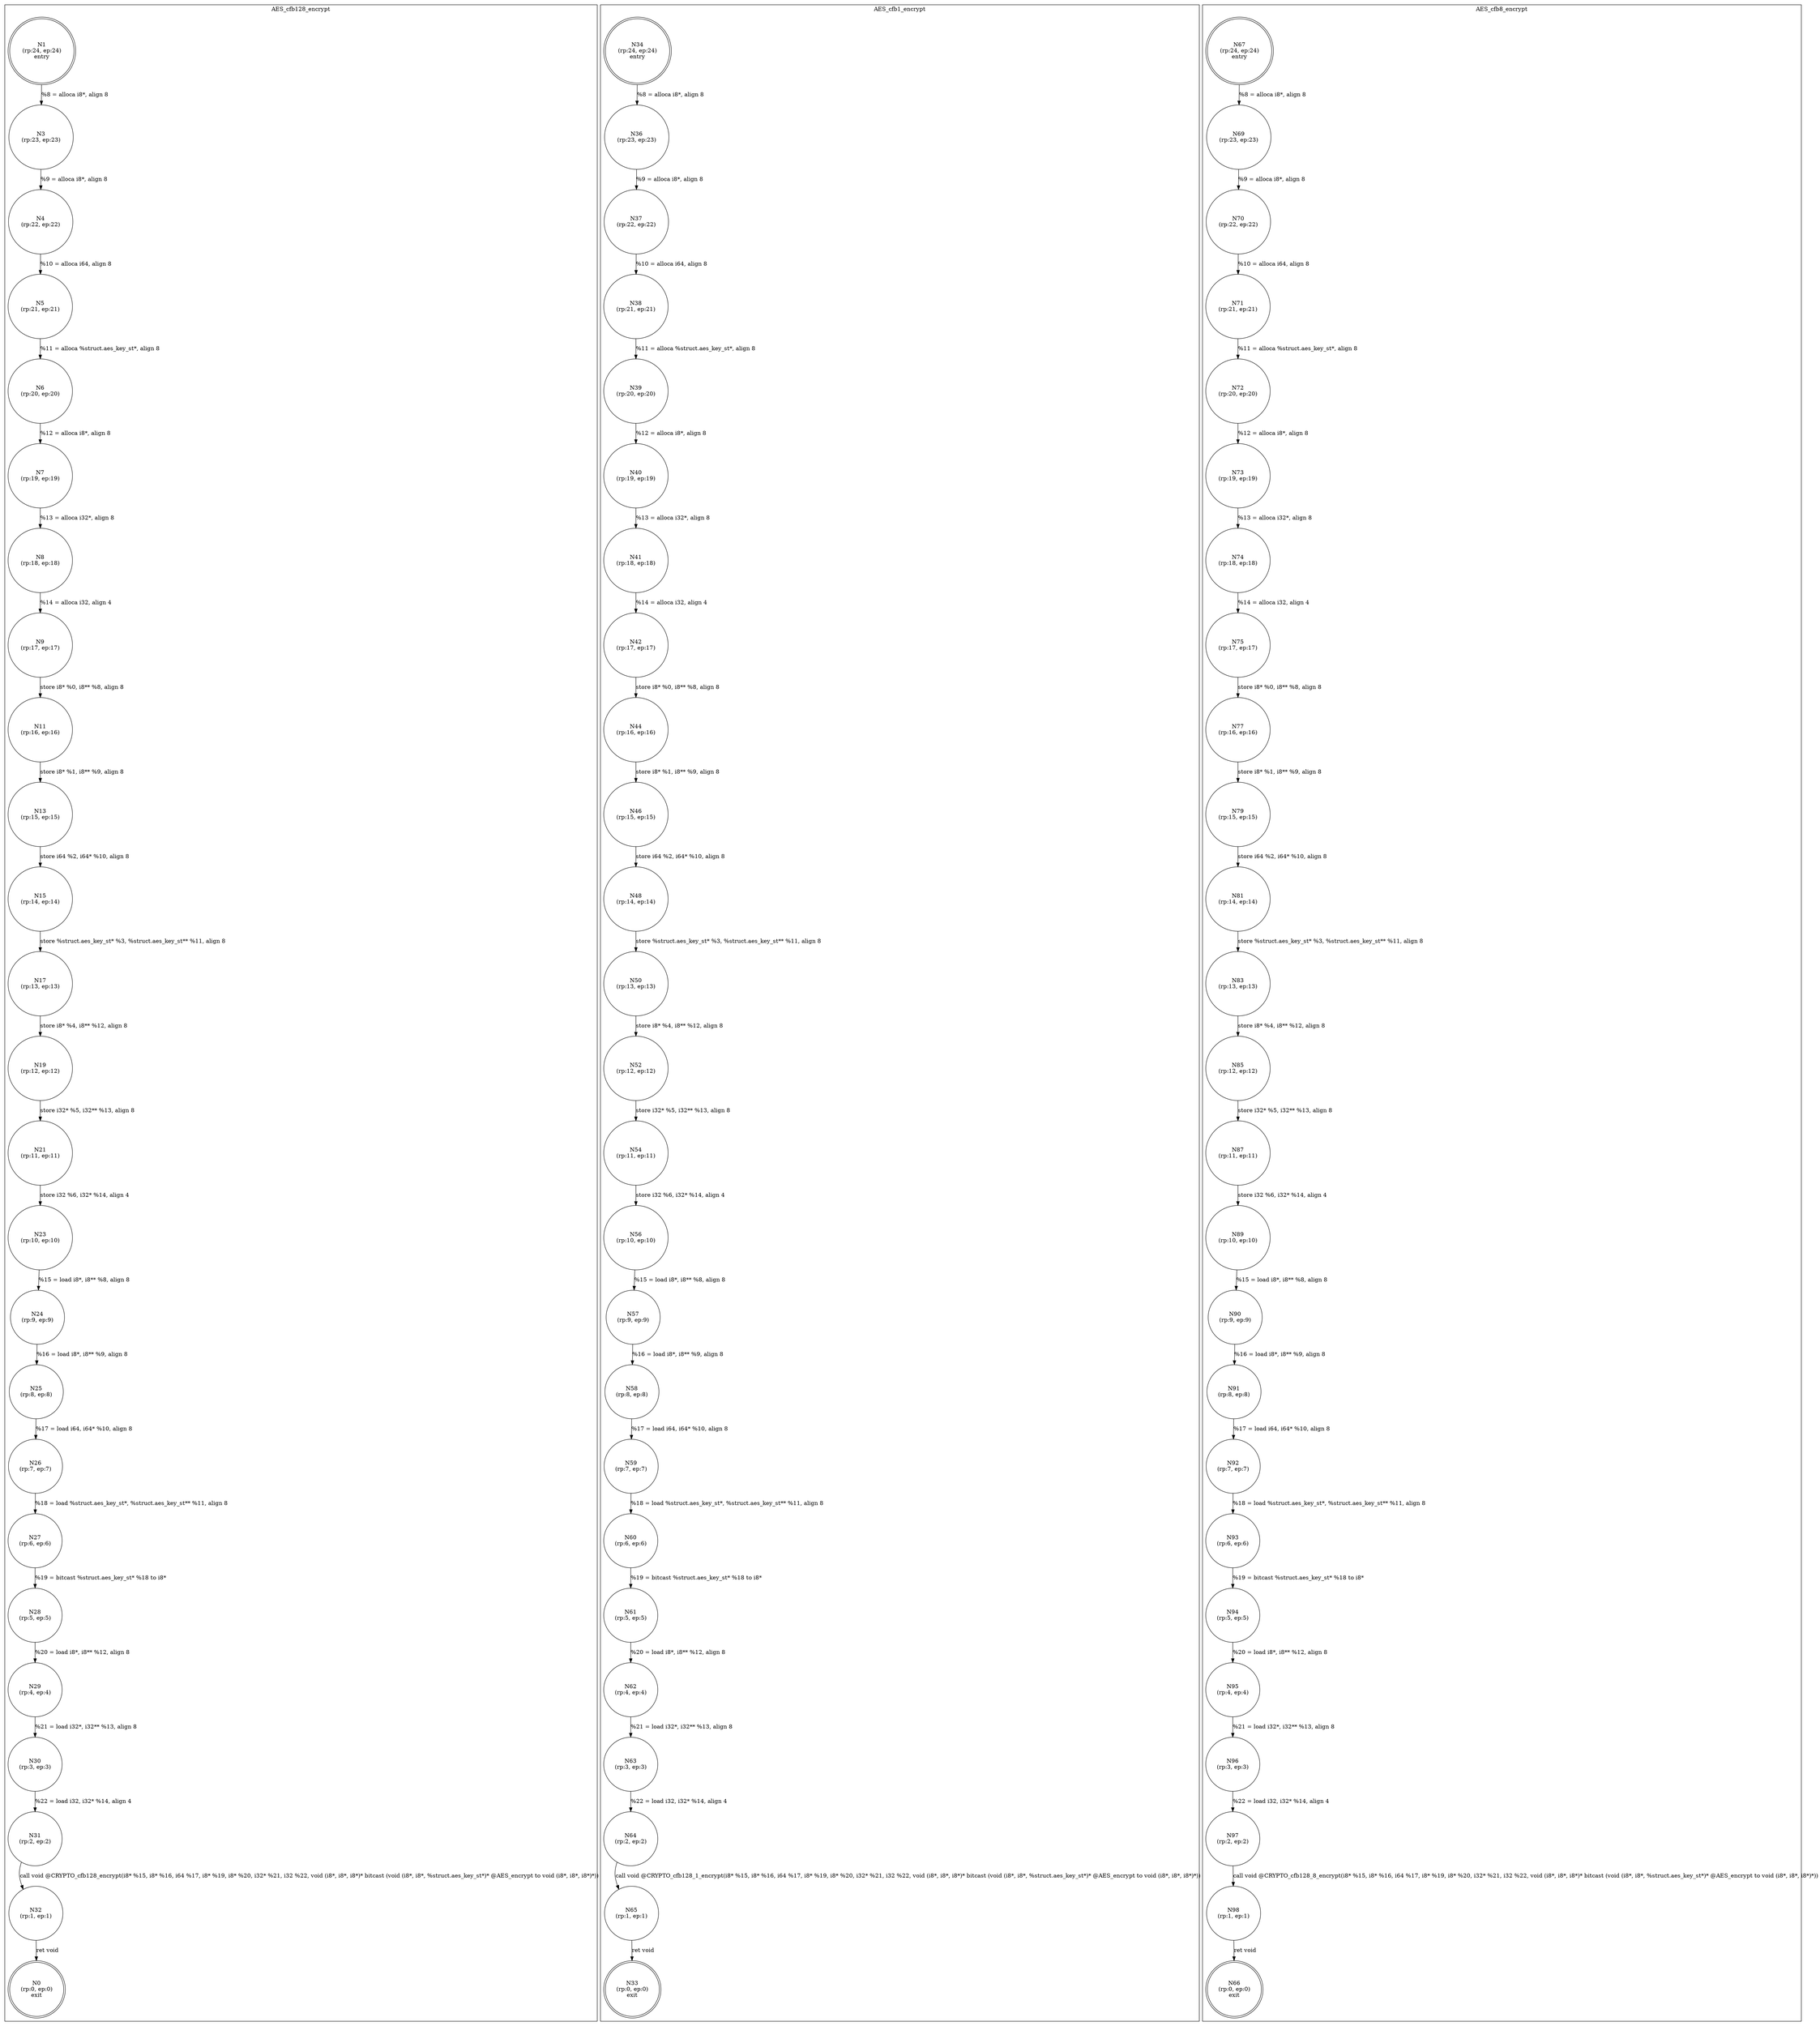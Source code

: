 digraph CFA {
1 [label="N1\n(rp:24, ep:24)\nentry", shape="doublecircle"]
3 [label="N3\n(rp:23, ep:23)", shape="circle"]
4 [label="N4\n(rp:22, ep:22)", shape="circle"]
5 [label="N5\n(rp:21, ep:21)", shape="circle"]
6 [label="N6\n(rp:20, ep:20)", shape="circle"]
7 [label="N7\n(rp:19, ep:19)", shape="circle"]
8 [label="N8\n(rp:18, ep:18)", shape="circle"]
9 [label="N9\n(rp:17, ep:17)", shape="circle"]
11 [label="N11\n(rp:16, ep:16)", shape="circle"]
13 [label="N13\n(rp:15, ep:15)", shape="circle"]
15 [label="N15\n(rp:14, ep:14)", shape="circle"]
17 [label="N17\n(rp:13, ep:13)", shape="circle"]
19 [label="N19\n(rp:12, ep:12)", shape="circle"]
21 [label="N21\n(rp:11, ep:11)", shape="circle"]
23 [label="N23\n(rp:10, ep:10)", shape="circle"]
24 [label="N24\n(rp:9, ep:9)", shape="circle"]
25 [label="N25\n(rp:8, ep:8)", shape="circle"]
26 [label="N26\n(rp:7, ep:7)", shape="circle"]
27 [label="N27\n(rp:6, ep:6)", shape="circle"]
28 [label="N28\n(rp:5, ep:5)", shape="circle"]
29 [label="N29\n(rp:4, ep:4)", shape="circle"]
30 [label="N30\n(rp:3, ep:3)", shape="circle"]
31 [label="N31\n(rp:2, ep:2)", shape="circle"]
32 [label="N32\n(rp:1, ep:1)", shape="circle"]
0 [label="N0\n(rp:0, ep:0)\nexit", shape="doublecircle"]
34 [label="N34\n(rp:24, ep:24)\nentry", shape="doublecircle"]
36 [label="N36\n(rp:23, ep:23)", shape="circle"]
37 [label="N37\n(rp:22, ep:22)", shape="circle"]
38 [label="N38\n(rp:21, ep:21)", shape="circle"]
39 [label="N39\n(rp:20, ep:20)", shape="circle"]
40 [label="N40\n(rp:19, ep:19)", shape="circle"]
41 [label="N41\n(rp:18, ep:18)", shape="circle"]
42 [label="N42\n(rp:17, ep:17)", shape="circle"]
44 [label="N44\n(rp:16, ep:16)", shape="circle"]
46 [label="N46\n(rp:15, ep:15)", shape="circle"]
48 [label="N48\n(rp:14, ep:14)", shape="circle"]
50 [label="N50\n(rp:13, ep:13)", shape="circle"]
52 [label="N52\n(rp:12, ep:12)", shape="circle"]
54 [label="N54\n(rp:11, ep:11)", shape="circle"]
56 [label="N56\n(rp:10, ep:10)", shape="circle"]
57 [label="N57\n(rp:9, ep:9)", shape="circle"]
58 [label="N58\n(rp:8, ep:8)", shape="circle"]
59 [label="N59\n(rp:7, ep:7)", shape="circle"]
60 [label="N60\n(rp:6, ep:6)", shape="circle"]
61 [label="N61\n(rp:5, ep:5)", shape="circle"]
62 [label="N62\n(rp:4, ep:4)", shape="circle"]
63 [label="N63\n(rp:3, ep:3)", shape="circle"]
64 [label="N64\n(rp:2, ep:2)", shape="circle"]
65 [label="N65\n(rp:1, ep:1)", shape="circle"]
33 [label="N33\n(rp:0, ep:0)\nexit", shape="doublecircle"]
67 [label="N67\n(rp:24, ep:24)\nentry", shape="doublecircle"]
69 [label="N69\n(rp:23, ep:23)", shape="circle"]
70 [label="N70\n(rp:22, ep:22)", shape="circle"]
71 [label="N71\n(rp:21, ep:21)", shape="circle"]
72 [label="N72\n(rp:20, ep:20)", shape="circle"]
73 [label="N73\n(rp:19, ep:19)", shape="circle"]
74 [label="N74\n(rp:18, ep:18)", shape="circle"]
75 [label="N75\n(rp:17, ep:17)", shape="circle"]
77 [label="N77\n(rp:16, ep:16)", shape="circle"]
79 [label="N79\n(rp:15, ep:15)", shape="circle"]
81 [label="N81\n(rp:14, ep:14)", shape="circle"]
83 [label="N83\n(rp:13, ep:13)", shape="circle"]
85 [label="N85\n(rp:12, ep:12)", shape="circle"]
87 [label="N87\n(rp:11, ep:11)", shape="circle"]
89 [label="N89\n(rp:10, ep:10)", shape="circle"]
90 [label="N90\n(rp:9, ep:9)", shape="circle"]
91 [label="N91\n(rp:8, ep:8)", shape="circle"]
92 [label="N92\n(rp:7, ep:7)", shape="circle"]
93 [label="N93\n(rp:6, ep:6)", shape="circle"]
94 [label="N94\n(rp:5, ep:5)", shape="circle"]
95 [label="N95\n(rp:4, ep:4)", shape="circle"]
96 [label="N96\n(rp:3, ep:3)", shape="circle"]
97 [label="N97\n(rp:2, ep:2)", shape="circle"]
98 [label="N98\n(rp:1, ep:1)", shape="circle"]
66 [label="N66\n(rp:0, ep:0)\nexit", shape="doublecircle"]
subgraph cluster_AES_cfb128_encrypt {
label="AES_cfb128_encrypt"
1 -> 3 [label="%8 = alloca i8*, align 8"]
3 -> 4 [label="%9 = alloca i8*, align 8"]
4 -> 5 [label="%10 = alloca i64, align 8"]
5 -> 6 [label="%11 = alloca %struct.aes_key_st*, align 8"]
6 -> 7 [label="%12 = alloca i8*, align 8"]
7 -> 8 [label="%13 = alloca i32*, align 8"]
8 -> 9 [label="%14 = alloca i32, align 4"]
9 -> 11 [label="store i8* %0, i8** %8, align 8"]
11 -> 13 [label="store i8* %1, i8** %9, align 8"]
13 -> 15 [label="store i64 %2, i64* %10, align 8"]
15 -> 17 [label="store %struct.aes_key_st* %3, %struct.aes_key_st** %11, align 8"]
17 -> 19 [label="store i8* %4, i8** %12, align 8"]
19 -> 21 [label="store i32* %5, i32** %13, align 8"]
21 -> 23 [label="store i32 %6, i32* %14, align 4"]
23 -> 24 [label="%15 = load i8*, i8** %8, align 8"]
24 -> 25 [label="%16 = load i8*, i8** %9, align 8"]
25 -> 26 [label="%17 = load i64, i64* %10, align 8"]
26 -> 27 [label="%18 = load %struct.aes_key_st*, %struct.aes_key_st** %11, align 8"]
27 -> 28 [label="%19 = bitcast %struct.aes_key_st* %18 to i8*"]
28 -> 29 [label="%20 = load i8*, i8** %12, align 8"]
29 -> 30 [label="%21 = load i32*, i32** %13, align 8"]
30 -> 31 [label="%22 = load i32, i32* %14, align 4"]
31 -> 32 [label="call void @CRYPTO_cfb128_encrypt(i8* %15, i8* %16, i64 %17, i8* %19, i8* %20, i32* %21, i32 %22, void (i8*, i8*, i8*)* bitcast (void (i8*, i8*, %struct.aes_key_st*)* @AES_encrypt to void (i8*, i8*, i8*)*))"]
32 -> 0 [label="ret void"]
}
subgraph cluster_AES_cfb1_encrypt {
label="AES_cfb1_encrypt"
34 -> 36 [label="%8 = alloca i8*, align 8"]
36 -> 37 [label="%9 = alloca i8*, align 8"]
37 -> 38 [label="%10 = alloca i64, align 8"]
38 -> 39 [label="%11 = alloca %struct.aes_key_st*, align 8"]
39 -> 40 [label="%12 = alloca i8*, align 8"]
40 -> 41 [label="%13 = alloca i32*, align 8"]
41 -> 42 [label="%14 = alloca i32, align 4"]
42 -> 44 [label="store i8* %0, i8** %8, align 8"]
44 -> 46 [label="store i8* %1, i8** %9, align 8"]
46 -> 48 [label="store i64 %2, i64* %10, align 8"]
48 -> 50 [label="store %struct.aes_key_st* %3, %struct.aes_key_st** %11, align 8"]
50 -> 52 [label="store i8* %4, i8** %12, align 8"]
52 -> 54 [label="store i32* %5, i32** %13, align 8"]
54 -> 56 [label="store i32 %6, i32* %14, align 4"]
56 -> 57 [label="%15 = load i8*, i8** %8, align 8"]
57 -> 58 [label="%16 = load i8*, i8** %9, align 8"]
58 -> 59 [label="%17 = load i64, i64* %10, align 8"]
59 -> 60 [label="%18 = load %struct.aes_key_st*, %struct.aes_key_st** %11, align 8"]
60 -> 61 [label="%19 = bitcast %struct.aes_key_st* %18 to i8*"]
61 -> 62 [label="%20 = load i8*, i8** %12, align 8"]
62 -> 63 [label="%21 = load i32*, i32** %13, align 8"]
63 -> 64 [label="%22 = load i32, i32* %14, align 4"]
64 -> 65 [label="call void @CRYPTO_cfb128_1_encrypt(i8* %15, i8* %16, i64 %17, i8* %19, i8* %20, i32* %21, i32 %22, void (i8*, i8*, i8*)* bitcast (void (i8*, i8*, %struct.aes_key_st*)* @AES_encrypt to void (i8*, i8*, i8*)*))"]
65 -> 33 [label="ret void"]
}
subgraph cluster_AES_cfb8_encrypt {
label="AES_cfb8_encrypt"
67 -> 69 [label="%8 = alloca i8*, align 8"]
69 -> 70 [label="%9 = alloca i8*, align 8"]
70 -> 71 [label="%10 = alloca i64, align 8"]
71 -> 72 [label="%11 = alloca %struct.aes_key_st*, align 8"]
72 -> 73 [label="%12 = alloca i8*, align 8"]
73 -> 74 [label="%13 = alloca i32*, align 8"]
74 -> 75 [label="%14 = alloca i32, align 4"]
75 -> 77 [label="store i8* %0, i8** %8, align 8"]
77 -> 79 [label="store i8* %1, i8** %9, align 8"]
79 -> 81 [label="store i64 %2, i64* %10, align 8"]
81 -> 83 [label="store %struct.aes_key_st* %3, %struct.aes_key_st** %11, align 8"]
83 -> 85 [label="store i8* %4, i8** %12, align 8"]
85 -> 87 [label="store i32* %5, i32** %13, align 8"]
87 -> 89 [label="store i32 %6, i32* %14, align 4"]
89 -> 90 [label="%15 = load i8*, i8** %8, align 8"]
90 -> 91 [label="%16 = load i8*, i8** %9, align 8"]
91 -> 92 [label="%17 = load i64, i64* %10, align 8"]
92 -> 93 [label="%18 = load %struct.aes_key_st*, %struct.aes_key_st** %11, align 8"]
93 -> 94 [label="%19 = bitcast %struct.aes_key_st* %18 to i8*"]
94 -> 95 [label="%20 = load i8*, i8** %12, align 8"]
95 -> 96 [label="%21 = load i32*, i32** %13, align 8"]
96 -> 97 [label="%22 = load i32, i32* %14, align 4"]
97 -> 98 [label="call void @CRYPTO_cfb128_8_encrypt(i8* %15, i8* %16, i64 %17, i8* %19, i8* %20, i32* %21, i32 %22, void (i8*, i8*, i8*)* bitcast (void (i8*, i8*, %struct.aes_key_st*)* @AES_encrypt to void (i8*, i8*, i8*)*))"]
98 -> 66 [label="ret void"]
}
}
